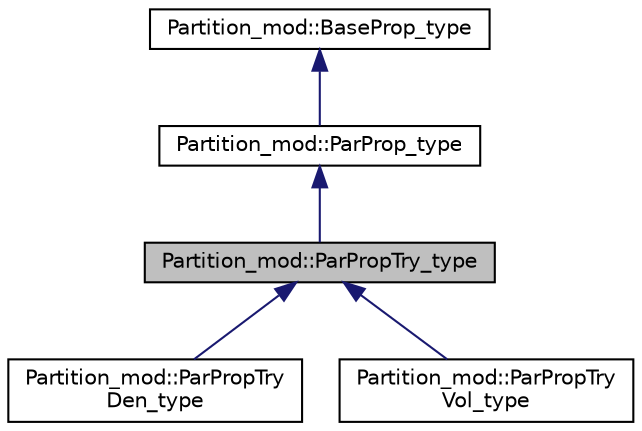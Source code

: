 digraph "Partition_mod::ParPropTry_type"
{
 // LATEX_PDF_SIZE
  edge [fontname="Helvetica",fontsize="10",labelfontname="Helvetica",labelfontsize="10"];
  node [fontname="Helvetica",fontsize="10",shape=record];
  Node1 [label="Partition_mod::ParPropTry_type",height=0.2,width=0.4,color="black", fillcolor="grey75", style="filled", fontcolor="black",tooltip="The subclass for generating objects that hold partition properties at any given level of partitioning..."];
  Node2 -> Node1 [dir="back",color="midnightblue",fontsize="10",style="solid",fontname="Helvetica"];
  Node2 [label="Partition_mod::ParProp_type",height=0.2,width=0.4,color="black", fillcolor="white", style="filled",URL="$structPartition__mod_1_1ParProp__type.html",tooltip="The base class for generating objects that hold partition properties at any given level of partitioni..."];
  Node3 -> Node2 [dir="back",color="midnightblue",fontsize="10",style="solid",fontname="Helvetica"];
  Node3 [label="Partition_mod::BaseProp_type",height=0.2,width=0.4,color="black", fillcolor="white", style="filled",URL="$structPartition__mod_1_1BaseProp__type.html",tooltip="Abstract class containing the basic properties of partitions that are common between the exploration ..."];
  Node1 -> Node4 [dir="back",color="midnightblue",fontsize="10",style="solid",fontname="Helvetica"];
  Node4 [label="Partition_mod::ParPropTry\lDen_type",height=0.2,width=0.4,color="black", fillcolor="white", style="filled",URL="$structPartition__mod_1_1ParPropTryDen__type.html",tooltip="The subclass for generating objects that hold partition properties at any given level of partitioning..."];
  Node1 -> Node5 [dir="back",color="midnightblue",fontsize="10",style="solid",fontname="Helvetica"];
  Node5 [label="Partition_mod::ParPropTry\lVol_type",height=0.2,width=0.4,color="black", fillcolor="white", style="filled",URL="$structPartition__mod_1_1ParPropTryVol__type.html",tooltip="The subclass for generating objects that hold partition properties at any given level of partitioning..."];
}
